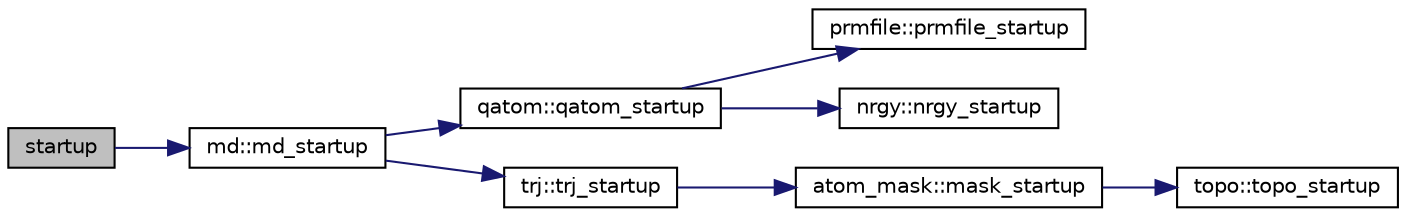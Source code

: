 digraph "startup"
{
  edge [fontname="Helvetica",fontsize="10",labelfontname="Helvetica",labelfontsize="10"];
  node [fontname="Helvetica",fontsize="10",shape=record];
  rankdir="LR";
  Node1 [label="startup",height=0.2,width=0.4,color="black", fillcolor="grey75", style="filled" fontcolor="black"];
  Node1 -> Node2 [color="midnightblue",fontsize="10",style="solid",fontname="Helvetica"];
  Node2 [label="md::md_startup",height=0.2,width=0.4,color="black", fillcolor="white", style="filled",URL="$classmd.html#a1be92336e25695d19c7ff9112a0d8221"];
  Node2 -> Node3 [color="midnightblue",fontsize="10",style="solid",fontname="Helvetica"];
  Node3 [label="qatom::qatom_startup",height=0.2,width=0.4,color="black", fillcolor="white", style="filled",URL="$classqatom.html#ad48fcf42edfdf81acc64377a370ad3e7"];
  Node3 -> Node4 [color="midnightblue",fontsize="10",style="solid",fontname="Helvetica"];
  Node4 [label="prmfile::prmfile_startup",height=0.2,width=0.4,color="black", fillcolor="white", style="filled",URL="$classprmfile.html#a3346e9d737d3d72dc666fd3627222440"];
  Node3 -> Node5 [color="midnightblue",fontsize="10",style="solid",fontname="Helvetica"];
  Node5 [label="nrgy::nrgy_startup",height=0.2,width=0.4,color="black", fillcolor="white", style="filled",URL="$classnrgy.html#aa808380012e8ac6202104d60d3a39a3b"];
  Node2 -> Node6 [color="midnightblue",fontsize="10",style="solid",fontname="Helvetica"];
  Node6 [label="trj::trj_startup",height=0.2,width=0.4,color="black", fillcolor="white", style="filled",URL="$classtrj.html#ac2cea4791f8b811a8e9b038a59908963"];
  Node6 -> Node7 [color="midnightblue",fontsize="10",style="solid",fontname="Helvetica"];
  Node7 [label="atom_mask::mask_startup",height=0.2,width=0.4,color="black", fillcolor="white", style="filled",URL="$classatom__mask.html#a5499bfab148e68b797181ace7ee2e744"];
  Node7 -> Node8 [color="midnightblue",fontsize="10",style="solid",fontname="Helvetica"];
  Node8 [label="topo::topo_startup",height=0.2,width=0.4,color="black", fillcolor="white", style="filled",URL="$classtopo.html#a02f3feddf37e4a6fc41c1d2321db3e02"];
}
